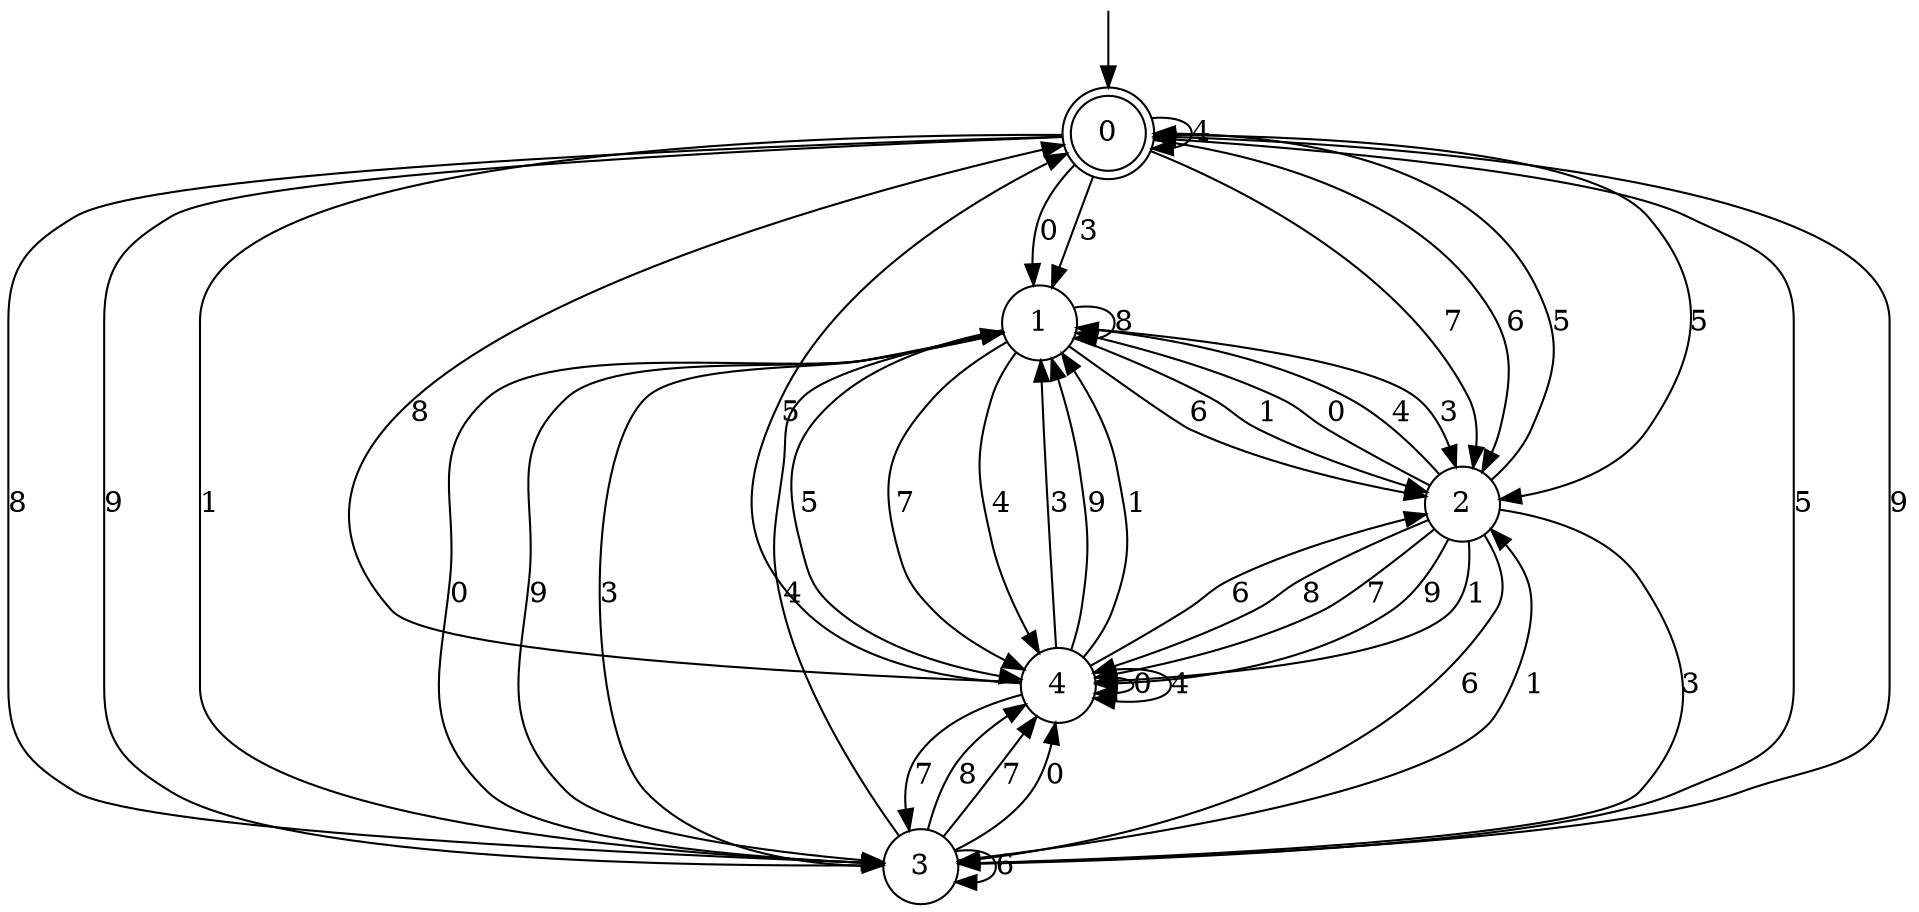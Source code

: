 digraph g {

	s0 [shape="doublecircle" label="0"];
	s1 [shape="circle" label="1"];
	s2 [shape="circle" label="2"];
	s3 [shape="circle" label="3"];
	s4 [shape="circle" label="4"];
	s0 -> s1 [label="3"];
	s0 -> s2 [label="5"];
	s0 -> s3 [label="8"];
	s0 -> s2 [label="7"];
	s0 -> s1 [label="0"];
	s0 -> s2 [label="6"];
	s0 -> s3 [label="9"];
	s0 -> s3 [label="1"];
	s0 -> s0 [label="4"];
	s1 -> s2 [label="3"];
	s1 -> s4 [label="5"];
	s1 -> s1 [label="8"];
	s1 -> s4 [label="7"];
	s1 -> s3 [label="0"];
	s1 -> s2 [label="6"];
	s1 -> s3 [label="9"];
	s1 -> s2 [label="1"];
	s1 -> s4 [label="4"];
	s2 -> s3 [label="3"];
	s2 -> s0 [label="5"];
	s2 -> s4 [label="8"];
	s2 -> s4 [label="7"];
	s2 -> s1 [label="0"];
	s2 -> s3 [label="6"];
	s2 -> s4 [label="9"];
	s2 -> s4 [label="1"];
	s2 -> s1 [label="4"];
	s3 -> s1 [label="3"];
	s3 -> s0 [label="5"];
	s3 -> s4 [label="8"];
	s3 -> s4 [label="7"];
	s3 -> s4 [label="0"];
	s3 -> s3 [label="6"];
	s3 -> s0 [label="9"];
	s3 -> s2 [label="1"];
	s3 -> s1 [label="4"];
	s4 -> s1 [label="3"];
	s4 -> s0 [label="5"];
	s4 -> s0 [label="8"];
	s4 -> s3 [label="7"];
	s4 -> s4 [label="0"];
	s4 -> s2 [label="6"];
	s4 -> s1 [label="9"];
	s4 -> s1 [label="1"];
	s4 -> s4 [label="4"];

__start0 [label="" shape="none" width="0" height="0"];
__start0 -> s0;

}
